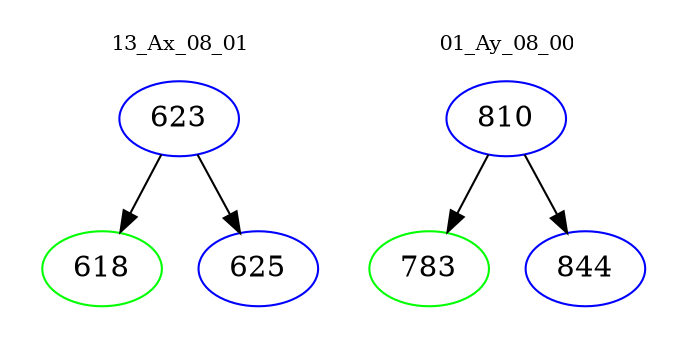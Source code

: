 digraph{
subgraph cluster_0 {
color = white
label = "13_Ax_08_01";
fontsize=10;
T0_623 [label="623", color="blue"]
T0_623 -> T0_618 [color="black"]
T0_618 [label="618", color="green"]
T0_623 -> T0_625 [color="black"]
T0_625 [label="625", color="blue"]
}
subgraph cluster_1 {
color = white
label = "01_Ay_08_00";
fontsize=10;
T1_810 [label="810", color="blue"]
T1_810 -> T1_783 [color="black"]
T1_783 [label="783", color="green"]
T1_810 -> T1_844 [color="black"]
T1_844 [label="844", color="blue"]
}
}

